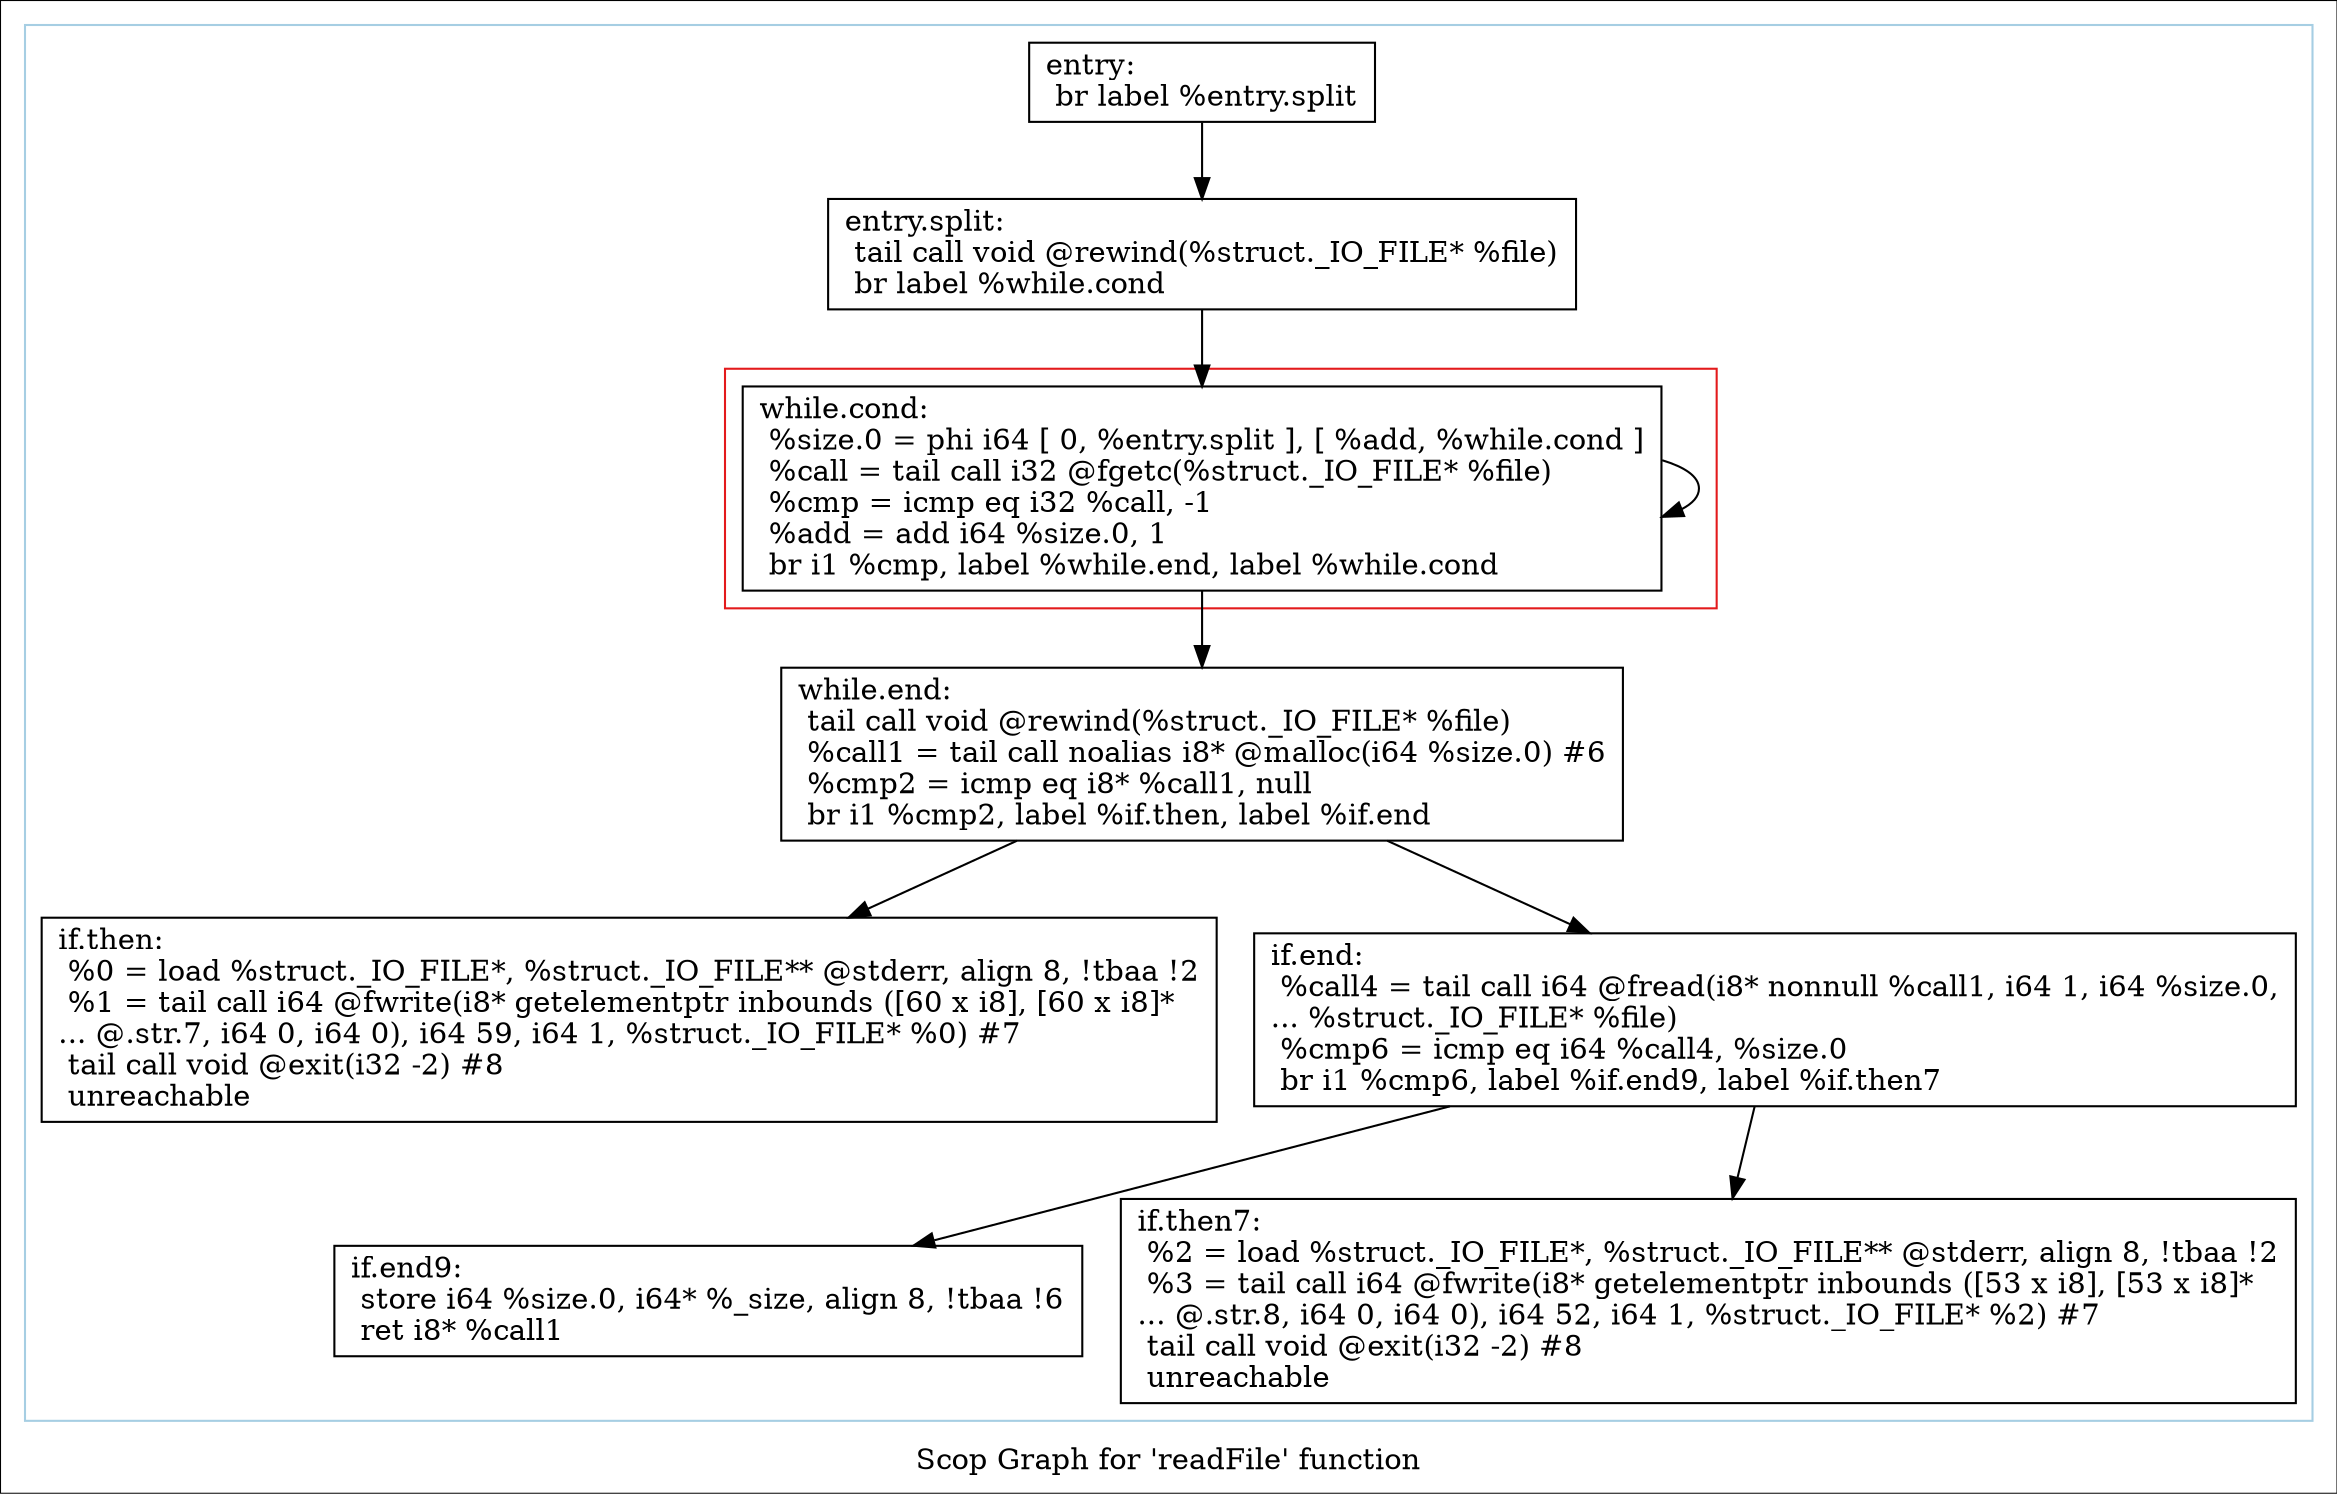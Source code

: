digraph "Scop Graph for 'readFile' function" {
	label="Scop Graph for 'readFile' function";

	Node0xe75a990 [shape=record,label="{entry:\l  br label %entry.split\l}"];
	Node0xe75a990 -> Node0xe745910;
	Node0xe745910 [shape=record,label="{entry.split:                                      \l  tail call void @rewind(%struct._IO_FILE* %file)\l  br label %while.cond\l}"];
	Node0xe745910 -> Node0xe7745e0;
	Node0xe7745e0 [shape=record,label="{while.cond:                                       \l  %size.0 = phi i64 [ 0, %entry.split ], [ %add, %while.cond ]\l  %call = tail call i32 @fgetc(%struct._IO_FILE* %file)\l  %cmp = icmp eq i32 %call, -1\l  %add = add i64 %size.0, 1\l  br i1 %cmp, label %while.end, label %while.cond\l}"];
	Node0xe7745e0 -> Node0xe783270;
	Node0xe7745e0 -> Node0xe7745e0[constraint=false];
	Node0xe783270 [shape=record,label="{while.end:                                        \l  tail call void @rewind(%struct._IO_FILE* %file)\l  %call1 = tail call noalias i8* @malloc(i64 %size.0) #6\l  %cmp2 = icmp eq i8* %call1, null\l  br i1 %cmp2, label %if.then, label %if.end\l}"];
	Node0xe783270 -> Node0xe77f260;
	Node0xe783270 -> Node0xe77f0c0;
	Node0xe77f260 [shape=record,label="{if.then:                                          \l  %0 = load %struct._IO_FILE*, %struct._IO_FILE** @stderr, align 8, !tbaa !2\l  %1 = tail call i64 @fwrite(i8* getelementptr inbounds ([60 x i8], [60 x i8]*\l... @.str.7, i64 0, i64 0), i64 59, i64 1, %struct._IO_FILE* %0) #7\l  tail call void @exit(i32 -2) #8\l  unreachable\l}"];
	Node0xe77f0c0 [shape=record,label="{if.end:                                           \l  %call4 = tail call i64 @fread(i8* nonnull %call1, i64 1, i64 %size.0,\l... %struct._IO_FILE* %file)\l  %cmp6 = icmp eq i64 %call4, %size.0\l  br i1 %cmp6, label %if.end9, label %if.then7\l}"];
	Node0xe77f0c0 -> Node0xe876740;
	Node0xe77f0c0 -> Node0xe757480;
	Node0xe876740 [shape=record,label="{if.end9:                                          \l  store i64 %size.0, i64* %_size, align 8, !tbaa !6\l  ret i8* %call1\l}"];
	Node0xe757480 [shape=record,label="{if.then7:                                         \l  %2 = load %struct._IO_FILE*, %struct._IO_FILE** @stderr, align 8, !tbaa !2\l  %3 = tail call i64 @fwrite(i8* getelementptr inbounds ([53 x i8], [53 x i8]*\l... @.str.8, i64 0, i64 0), i64 52, i64 1, %struct._IO_FILE* %2) #7\l  tail call void @exit(i32 -2) #8\l  unreachable\l}"];
	colorscheme = "paired12"
        subgraph cluster_0xe7573c0 {
          label = "";
          style = solid;
          color = 1
          subgraph cluster_0xe87c290 {
            label = "";
            style = solid;
            color = 6
            Node0xe7745e0;
          }
          Node0xe75a990;
          Node0xe745910;
          Node0xe783270;
          Node0xe77f260;
          Node0xe77f0c0;
          Node0xe876740;
          Node0xe757480;
        }
}
